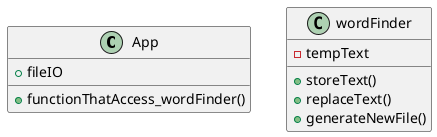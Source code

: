 @startuml
'https://plantuml.com/class-diagram


class App
{
    + fileIO

    + functionThatAccess_wordFinder()
}

class wordFinder
{
    - tempText

    + storeText()
    + replaceText()
    + generateNewFile()
}


@enduml